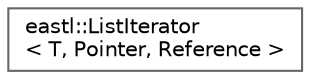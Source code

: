 digraph "类继承关系图"
{
 // LATEX_PDF_SIZE
  bgcolor="transparent";
  edge [fontname=Helvetica,fontsize=10,labelfontname=Helvetica,labelfontsize=10];
  node [fontname=Helvetica,fontsize=10,shape=box,height=0.2,width=0.4];
  rankdir="LR";
  Node0 [id="Node000000",label="eastl::ListIterator\l\< T, Pointer, Reference \>",height=0.2,width=0.4,color="grey40", fillcolor="white", style="filled",URL="$structeastl_1_1_list_iterator.html",tooltip=" "];
}
